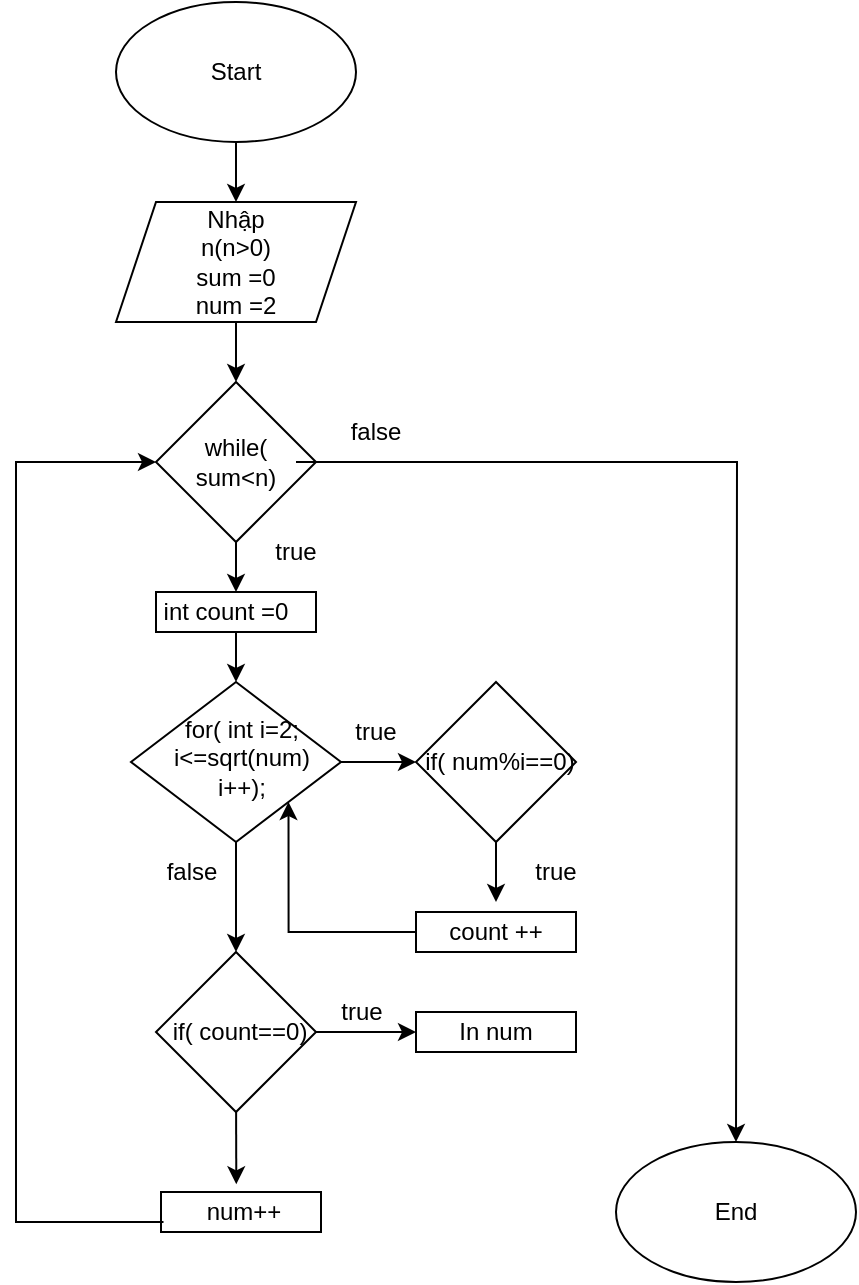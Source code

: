 <mxfile version="25.0.3">
  <diagram name="Page-1" id="XxaU264lNmK4LRowSwOt">
    <mxGraphModel dx="868" dy="446" grid="1" gridSize="10" guides="1" tooltips="1" connect="1" arrows="1" fold="1" page="1" pageScale="1" pageWidth="850" pageHeight="1100" math="0" shadow="0">
      <root>
        <mxCell id="0" />
        <mxCell id="1" parent="0" />
        <mxCell id="_b4JGc0rOXz1DMYWGbtP-19" style="edgeStyle=orthogonalEdgeStyle;rounded=0;orthogonalLoop=1;jettySize=auto;html=1;entryX=0.5;entryY=0;entryDx=0;entryDy=0;" edge="1" parent="1" source="_b4JGc0rOXz1DMYWGbtP-1" target="_b4JGc0rOXz1DMYWGbtP-5">
          <mxGeometry relative="1" as="geometry" />
        </mxCell>
        <mxCell id="_b4JGc0rOXz1DMYWGbtP-1" value="" style="ellipse;whiteSpace=wrap;html=1;" vertex="1" parent="1">
          <mxGeometry x="290" y="20" width="120" height="70" as="geometry" />
        </mxCell>
        <mxCell id="_b4JGc0rOXz1DMYWGbtP-2" value="Start" style="text;strokeColor=none;align=center;fillColor=none;html=1;verticalAlign=middle;whiteSpace=wrap;rounded=0;" vertex="1" parent="1">
          <mxGeometry x="320" y="40" width="60" height="30" as="geometry" />
        </mxCell>
        <mxCell id="_b4JGc0rOXz1DMYWGbtP-3" value="" style="ellipse;whiteSpace=wrap;html=1;" vertex="1" parent="1">
          <mxGeometry x="540" y="590" width="120" height="70" as="geometry" />
        </mxCell>
        <mxCell id="_b4JGc0rOXz1DMYWGbtP-4" value="End" style="text;strokeColor=none;align=center;fillColor=none;html=1;verticalAlign=middle;whiteSpace=wrap;rounded=0;" vertex="1" parent="1">
          <mxGeometry x="570" y="610" width="60" height="30" as="geometry" />
        </mxCell>
        <mxCell id="_b4JGc0rOXz1DMYWGbtP-20" style="edgeStyle=orthogonalEdgeStyle;rounded=0;orthogonalLoop=1;jettySize=auto;html=1;" edge="1" parent="1" source="_b4JGc0rOXz1DMYWGbtP-5" target="_b4JGc0rOXz1DMYWGbtP-7">
          <mxGeometry relative="1" as="geometry" />
        </mxCell>
        <mxCell id="_b4JGc0rOXz1DMYWGbtP-5" value="" style="shape=parallelogram;perimeter=parallelogramPerimeter;whiteSpace=wrap;html=1;fixedSize=1;" vertex="1" parent="1">
          <mxGeometry x="290" y="120" width="120" height="60" as="geometry" />
        </mxCell>
        <mxCell id="_b4JGc0rOXz1DMYWGbtP-6" value="Nhập n(n&amp;gt;0)&lt;br&gt;sum =0&lt;br&gt;num =2" style="text;strokeColor=none;align=center;fillColor=none;html=1;verticalAlign=middle;whiteSpace=wrap;rounded=0;" vertex="1" parent="1">
          <mxGeometry x="320" y="135" width="60" height="30" as="geometry" />
        </mxCell>
        <mxCell id="_b4JGc0rOXz1DMYWGbtP-22" style="edgeStyle=orthogonalEdgeStyle;rounded=0;orthogonalLoop=1;jettySize=auto;html=1;entryX=0.5;entryY=0;entryDx=0;entryDy=0;exitX=0.5;exitY=1;exitDx=0;exitDy=0;" edge="1" parent="1" source="_b4JGc0rOXz1DMYWGbtP-7">
          <mxGeometry relative="1" as="geometry">
            <mxPoint x="355" y="295" as="sourcePoint" />
            <mxPoint x="350" y="315" as="targetPoint" />
          </mxGeometry>
        </mxCell>
        <mxCell id="_b4JGc0rOXz1DMYWGbtP-7" value="" style="rhombus;whiteSpace=wrap;html=1;" vertex="1" parent="1">
          <mxGeometry x="310" y="210" width="80" height="80" as="geometry" />
        </mxCell>
        <mxCell id="_b4JGc0rOXz1DMYWGbtP-40" style="edgeStyle=orthogonalEdgeStyle;rounded=0;orthogonalLoop=1;jettySize=auto;html=1;" edge="1" parent="1" source="_b4JGc0rOXz1DMYWGbtP-8">
          <mxGeometry relative="1" as="geometry">
            <mxPoint x="600" y="590.0" as="targetPoint" />
          </mxGeometry>
        </mxCell>
        <mxCell id="_b4JGc0rOXz1DMYWGbtP-8" value="while( sum&amp;lt;n)" style="text;strokeColor=none;align=center;fillColor=none;html=1;verticalAlign=middle;whiteSpace=wrap;rounded=0;" vertex="1" parent="1">
          <mxGeometry x="320" y="235" width="60" height="30" as="geometry" />
        </mxCell>
        <mxCell id="_b4JGc0rOXz1DMYWGbtP-23" style="edgeStyle=orthogonalEdgeStyle;rounded=0;orthogonalLoop=1;jettySize=auto;html=1;entryX=0.5;entryY=0;entryDx=0;entryDy=0;" edge="1" parent="1" source="_b4JGc0rOXz1DMYWGbtP-9" target="_b4JGc0rOXz1DMYWGbtP-11">
          <mxGeometry relative="1" as="geometry" />
        </mxCell>
        <mxCell id="_b4JGc0rOXz1DMYWGbtP-9" value="" style="rounded=0;whiteSpace=wrap;html=1;" vertex="1" parent="1">
          <mxGeometry x="310" y="315" width="80" height="20" as="geometry" />
        </mxCell>
        <mxCell id="_b4JGc0rOXz1DMYWGbtP-10" value="int count =0" style="text;strokeColor=none;align=center;fillColor=none;html=1;verticalAlign=middle;whiteSpace=wrap;rounded=0;" vertex="1" parent="1">
          <mxGeometry x="310" y="310" width="70" height="30" as="geometry" />
        </mxCell>
        <mxCell id="_b4JGc0rOXz1DMYWGbtP-24" style="edgeStyle=orthogonalEdgeStyle;rounded=0;orthogonalLoop=1;jettySize=auto;html=1;entryX=0;entryY=0.5;entryDx=0;entryDy=0;" edge="1" parent="1" source="_b4JGc0rOXz1DMYWGbtP-11" target="_b4JGc0rOXz1DMYWGbtP-14">
          <mxGeometry relative="1" as="geometry" />
        </mxCell>
        <mxCell id="_b4JGc0rOXz1DMYWGbtP-35" style="edgeStyle=orthogonalEdgeStyle;rounded=0;orthogonalLoop=1;jettySize=auto;html=1;entryX=0.5;entryY=0;entryDx=0;entryDy=0;" edge="1" parent="1" source="_b4JGc0rOXz1DMYWGbtP-11" target="_b4JGc0rOXz1DMYWGbtP-28">
          <mxGeometry relative="1" as="geometry" />
        </mxCell>
        <mxCell id="_b4JGc0rOXz1DMYWGbtP-11" value="" style="rhombus;whiteSpace=wrap;html=1;" vertex="1" parent="1">
          <mxGeometry x="297.5" y="360" width="105" height="80" as="geometry" />
        </mxCell>
        <mxCell id="_b4JGc0rOXz1DMYWGbtP-12" value="for( int i=2;&lt;br&gt;i&amp;lt;=sqrt(num)&lt;br&gt;i++);" style="text;strokeColor=none;align=center;fillColor=none;html=1;verticalAlign=middle;whiteSpace=wrap;rounded=0;" vertex="1" parent="1">
          <mxGeometry x="317.5" y="380" width="70" height="35" as="geometry" />
        </mxCell>
        <mxCell id="_b4JGc0rOXz1DMYWGbtP-25" style="edgeStyle=orthogonalEdgeStyle;rounded=0;orthogonalLoop=1;jettySize=auto;html=1;" edge="1" parent="1" source="_b4JGc0rOXz1DMYWGbtP-14" target="_b4JGc0rOXz1DMYWGbtP-18">
          <mxGeometry relative="1" as="geometry" />
        </mxCell>
        <mxCell id="_b4JGc0rOXz1DMYWGbtP-14" value="" style="rhombus;whiteSpace=wrap;html=1;" vertex="1" parent="1">
          <mxGeometry x="440" y="360" width="80" height="80" as="geometry" />
        </mxCell>
        <mxCell id="_b4JGc0rOXz1DMYWGbtP-15" value="if( num%i==0)" style="text;strokeColor=none;align=center;fillColor=none;html=1;verticalAlign=middle;whiteSpace=wrap;rounded=0;" vertex="1" parent="1">
          <mxGeometry x="442.5" y="382.5" width="77.5" height="35" as="geometry" />
        </mxCell>
        <mxCell id="_b4JGc0rOXz1DMYWGbtP-17" value="" style="rounded=0;whiteSpace=wrap;html=1;" vertex="1" parent="1">
          <mxGeometry x="440" y="475" width="80" height="20" as="geometry" />
        </mxCell>
        <mxCell id="_b4JGc0rOXz1DMYWGbtP-27" style="edgeStyle=orthogonalEdgeStyle;rounded=0;orthogonalLoop=1;jettySize=auto;html=1;entryX=1;entryY=1;entryDx=0;entryDy=0;" edge="1" parent="1" source="_b4JGc0rOXz1DMYWGbtP-18" target="_b4JGc0rOXz1DMYWGbtP-11">
          <mxGeometry relative="1" as="geometry" />
        </mxCell>
        <mxCell id="_b4JGc0rOXz1DMYWGbtP-18" value="count ++" style="text;strokeColor=none;align=center;fillColor=none;html=1;verticalAlign=middle;whiteSpace=wrap;rounded=0;" vertex="1" parent="1">
          <mxGeometry x="440" y="470" width="80" height="30" as="geometry" />
        </mxCell>
        <mxCell id="_b4JGc0rOXz1DMYWGbtP-34" style="edgeStyle=orthogonalEdgeStyle;rounded=0;orthogonalLoop=1;jettySize=auto;html=1;entryX=0;entryY=0.5;entryDx=0;entryDy=0;" edge="1" parent="1" source="_b4JGc0rOXz1DMYWGbtP-28" target="_b4JGc0rOXz1DMYWGbtP-33">
          <mxGeometry relative="1" as="geometry" />
        </mxCell>
        <mxCell id="_b4JGc0rOXz1DMYWGbtP-28" value="" style="rhombus;whiteSpace=wrap;html=1;" vertex="1" parent="1">
          <mxGeometry x="310" y="495" width="80" height="80" as="geometry" />
        </mxCell>
        <mxCell id="_b4JGc0rOXz1DMYWGbtP-29" value="if( count==0)" style="text;strokeColor=none;align=center;fillColor=none;html=1;verticalAlign=middle;whiteSpace=wrap;rounded=0;" vertex="1" parent="1">
          <mxGeometry x="312.5" y="517.5" width="77.5" height="35" as="geometry" />
        </mxCell>
        <mxCell id="_b4JGc0rOXz1DMYWGbtP-32" value="" style="rounded=0;whiteSpace=wrap;html=1;" vertex="1" parent="1">
          <mxGeometry x="440" y="525" width="80" height="20" as="geometry" />
        </mxCell>
        <mxCell id="_b4JGc0rOXz1DMYWGbtP-33" value="In num" style="text;strokeColor=none;align=center;fillColor=none;html=1;verticalAlign=middle;whiteSpace=wrap;rounded=0;" vertex="1" parent="1">
          <mxGeometry x="440" y="520" width="80" height="30" as="geometry" />
        </mxCell>
        <mxCell id="_b4JGc0rOXz1DMYWGbtP-36" value="" style="rounded=0;whiteSpace=wrap;html=1;" vertex="1" parent="1">
          <mxGeometry x="312.5" y="615" width="80" height="20" as="geometry" />
        </mxCell>
        <mxCell id="_b4JGc0rOXz1DMYWGbtP-39" style="edgeStyle=orthogonalEdgeStyle;rounded=0;orthogonalLoop=1;jettySize=auto;html=1;entryX=0;entryY=0.5;entryDx=0;entryDy=0;" edge="1" parent="1" source="_b4JGc0rOXz1DMYWGbtP-37" target="_b4JGc0rOXz1DMYWGbtP-7">
          <mxGeometry relative="1" as="geometry">
            <mxPoint x="200" y="250" as="targetPoint" />
            <Array as="points">
              <mxPoint x="240" y="630" />
              <mxPoint x="240" y="250" />
            </Array>
          </mxGeometry>
        </mxCell>
        <mxCell id="_b4JGc0rOXz1DMYWGbtP-37" value="num++" style="text;strokeColor=none;align=center;fillColor=none;html=1;verticalAlign=middle;whiteSpace=wrap;rounded=0;" vertex="1" parent="1">
          <mxGeometry x="313.75" y="610" width="80" height="30" as="geometry" />
        </mxCell>
        <mxCell id="_b4JGc0rOXz1DMYWGbtP-38" style="edgeStyle=orthogonalEdgeStyle;rounded=0;orthogonalLoop=1;jettySize=auto;html=1;entryX=0.455;entryY=0.038;entryDx=0;entryDy=0;entryPerimeter=0;" edge="1" parent="1" target="_b4JGc0rOXz1DMYWGbtP-37">
          <mxGeometry relative="1" as="geometry">
            <mxPoint x="350.05" y="575" as="sourcePoint" />
            <mxPoint x="349.949" y="610" as="targetPoint" />
            <Array as="points" />
          </mxGeometry>
        </mxCell>
        <mxCell id="_b4JGc0rOXz1DMYWGbtP-41" value="true" style="text;strokeColor=none;align=center;fillColor=none;html=1;verticalAlign=middle;whiteSpace=wrap;rounded=0;" vertex="1" parent="1">
          <mxGeometry x="350" y="280" width="60" height="30" as="geometry" />
        </mxCell>
        <mxCell id="_b4JGc0rOXz1DMYWGbtP-42" value="false" style="text;strokeColor=none;align=center;fillColor=none;html=1;verticalAlign=middle;whiteSpace=wrap;rounded=0;" vertex="1" parent="1">
          <mxGeometry x="390" y="220" width="60" height="30" as="geometry" />
        </mxCell>
        <mxCell id="_b4JGc0rOXz1DMYWGbtP-43" value="true" style="text;strokeColor=none;align=center;fillColor=none;html=1;verticalAlign=middle;whiteSpace=wrap;rounded=0;" vertex="1" parent="1">
          <mxGeometry x="390" y="370" width="60" height="30" as="geometry" />
        </mxCell>
        <mxCell id="_b4JGc0rOXz1DMYWGbtP-44" value="true" style="text;strokeColor=none;align=center;fillColor=none;html=1;verticalAlign=middle;whiteSpace=wrap;rounded=0;" vertex="1" parent="1">
          <mxGeometry x="480" y="440" width="60" height="30" as="geometry" />
        </mxCell>
        <mxCell id="_b4JGc0rOXz1DMYWGbtP-45" value="false" style="text;strokeColor=none;align=center;fillColor=none;html=1;verticalAlign=middle;whiteSpace=wrap;rounded=0;" vertex="1" parent="1">
          <mxGeometry x="297.5" y="440" width="60" height="30" as="geometry" />
        </mxCell>
        <mxCell id="_b4JGc0rOXz1DMYWGbtP-46" value="true" style="text;strokeColor=none;align=center;fillColor=none;html=1;verticalAlign=middle;whiteSpace=wrap;rounded=0;" vertex="1" parent="1">
          <mxGeometry x="382.5" y="510" width="60" height="30" as="geometry" />
        </mxCell>
      </root>
    </mxGraphModel>
  </diagram>
</mxfile>
